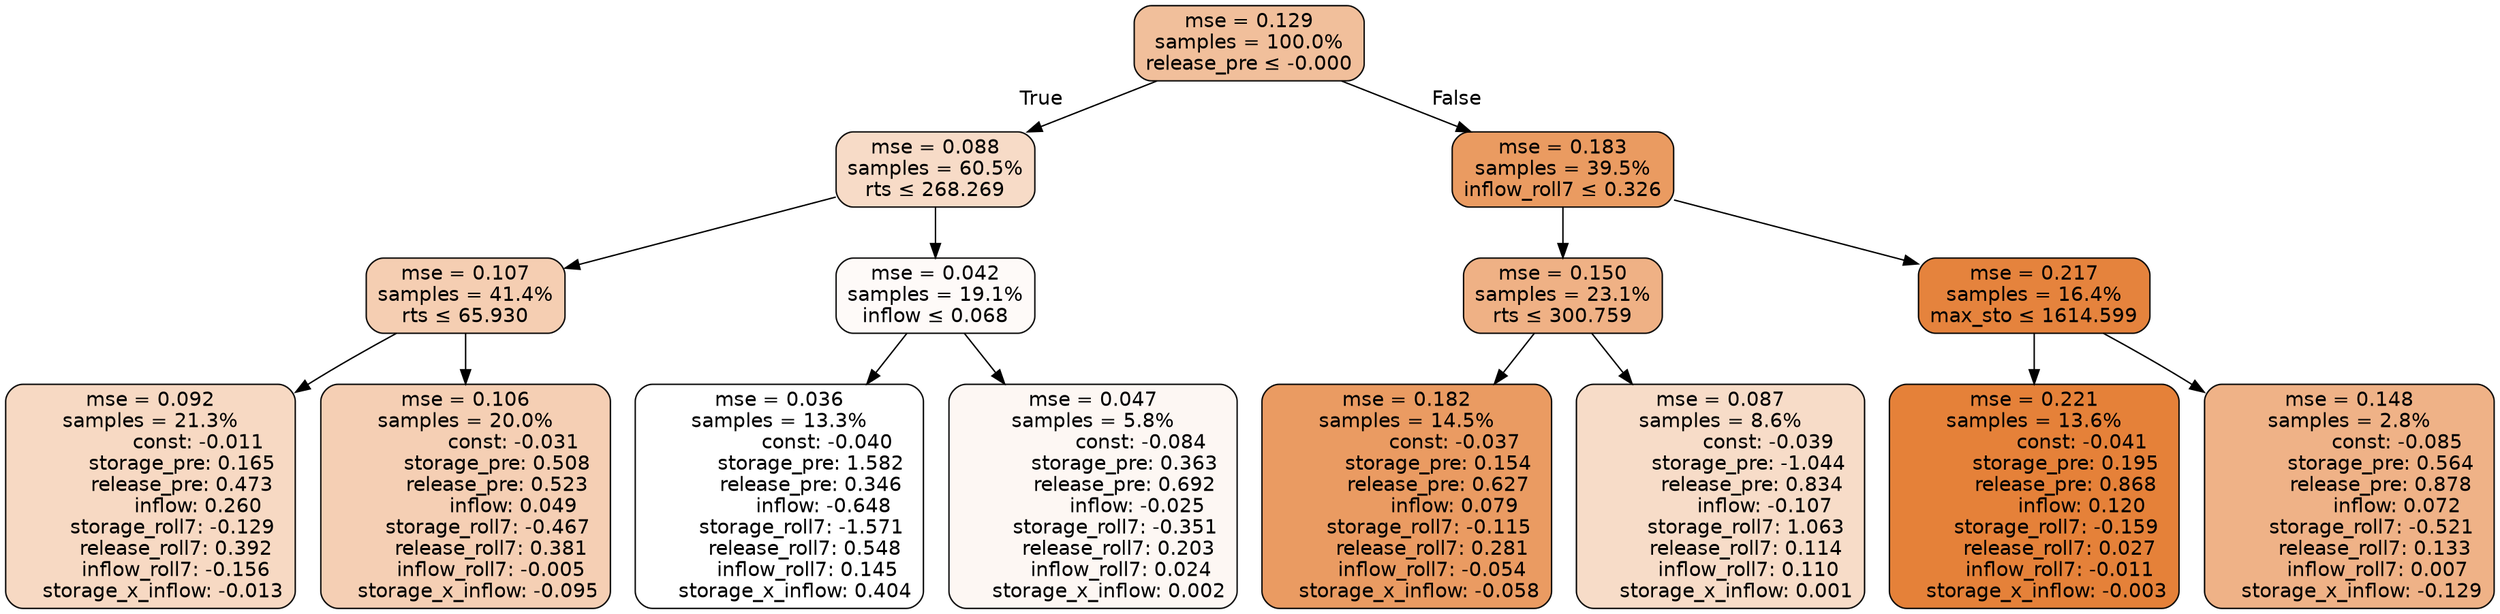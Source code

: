 digraph tree {
bgcolor="transparent"
node [shape=rectangle, style="filled, rounded", color="black", fontname=helvetica] ;
edge [fontname=helvetica] ;
	"0" [label="mse = 0.129
samples = 100.0%
release_pre &le; -0.000", fillcolor="#f1bf9b"]
	"1" [label="mse = 0.088
samples = 60.5%
rts &le; 268.269", fillcolor="#f7dbc7"]
	"2" [label="mse = 0.107
samples = 41.4%
rts &le; 65.930", fillcolor="#f5ceb2"]
	"3" [label="mse = 0.092
samples = 21.3%
               const: -0.011
          storage_pre: 0.165
          release_pre: 0.473
               inflow: 0.260
       storage_roll7: -0.129
        release_roll7: 0.392
        inflow_roll7: -0.156
    storage_x_inflow: -0.013", fillcolor="#f7d9c3"]
	"4" [label="mse = 0.106
samples = 20.0%
               const: -0.031
          storage_pre: 0.508
          release_pre: 0.523
               inflow: 0.049
       storage_roll7: -0.467
        release_roll7: 0.381
        inflow_roll7: -0.005
    storage_x_inflow: -0.095", fillcolor="#f5cfb4"]
	"5" [label="mse = 0.042
samples = 19.1%
inflow &le; 0.068", fillcolor="#fefaf8"]
	"6" [label="mse = 0.036
samples = 13.3%
               const: -0.040
          storage_pre: 1.582
          release_pre: 0.346
              inflow: -0.648
       storage_roll7: -1.571
        release_roll7: 0.548
         inflow_roll7: 0.145
     storage_x_inflow: 0.404", fillcolor="#ffffff"]
	"7" [label="mse = 0.047
samples = 5.8%
               const: -0.084
          storage_pre: 0.363
          release_pre: 0.692
              inflow: -0.025
       storage_roll7: -0.351
        release_roll7: 0.203
         inflow_roll7: 0.024
     storage_x_inflow: 0.002", fillcolor="#fdf7f3"]
	"8" [label="mse = 0.183
samples = 39.5%
inflow_roll7 &le; 0.326", fillcolor="#ea9b61"]
	"9" [label="mse = 0.150
samples = 23.1%
rts &le; 300.759", fillcolor="#efb185"]
	"10" [label="mse = 0.182
samples = 14.5%
               const: -0.037
          storage_pre: 0.154
          release_pre: 0.627
               inflow: 0.079
       storage_roll7: -0.115
        release_roll7: 0.281
        inflow_roll7: -0.054
    storage_x_inflow: -0.058", fillcolor="#ea9b62"]
	"11" [label="mse = 0.087
samples = 8.6%
               const: -0.039
         storage_pre: -1.044
          release_pre: 0.834
              inflow: -0.107
        storage_roll7: 1.063
        release_roll7: 0.114
         inflow_roll7: 0.110
     storage_x_inflow: 0.001", fillcolor="#f7dcc8"]
	"12" [label="mse = 0.217
samples = 16.4%
max_sto &le; 1614.599", fillcolor="#e5833d"]
	"13" [label="mse = 0.221
samples = 13.6%
               const: -0.041
          storage_pre: 0.195
          release_pre: 0.868
               inflow: 0.120
       storage_roll7: -0.159
        release_roll7: 0.027
        inflow_roll7: -0.011
    storage_x_inflow: -0.003", fillcolor="#e58139"]
	"14" [label="mse = 0.148
samples = 2.8%
               const: -0.085
          storage_pre: 0.564
          release_pre: 0.878
               inflow: 0.072
       storage_roll7: -0.521
        release_roll7: 0.133
         inflow_roll7: 0.007
    storage_x_inflow: -0.129", fillcolor="#efb287"]

	"0" -> "1" [labeldistance=2.5, labelangle=45, headlabel="True"]
	"1" -> "2"
	"2" -> "3"
	"2" -> "4"
	"1" -> "5"
	"5" -> "6"
	"5" -> "7"
	"0" -> "8" [labeldistance=2.5, labelangle=-45, headlabel="False"]
	"8" -> "9"
	"9" -> "10"
	"9" -> "11"
	"8" -> "12"
	"12" -> "13"
	"12" -> "14"
}
